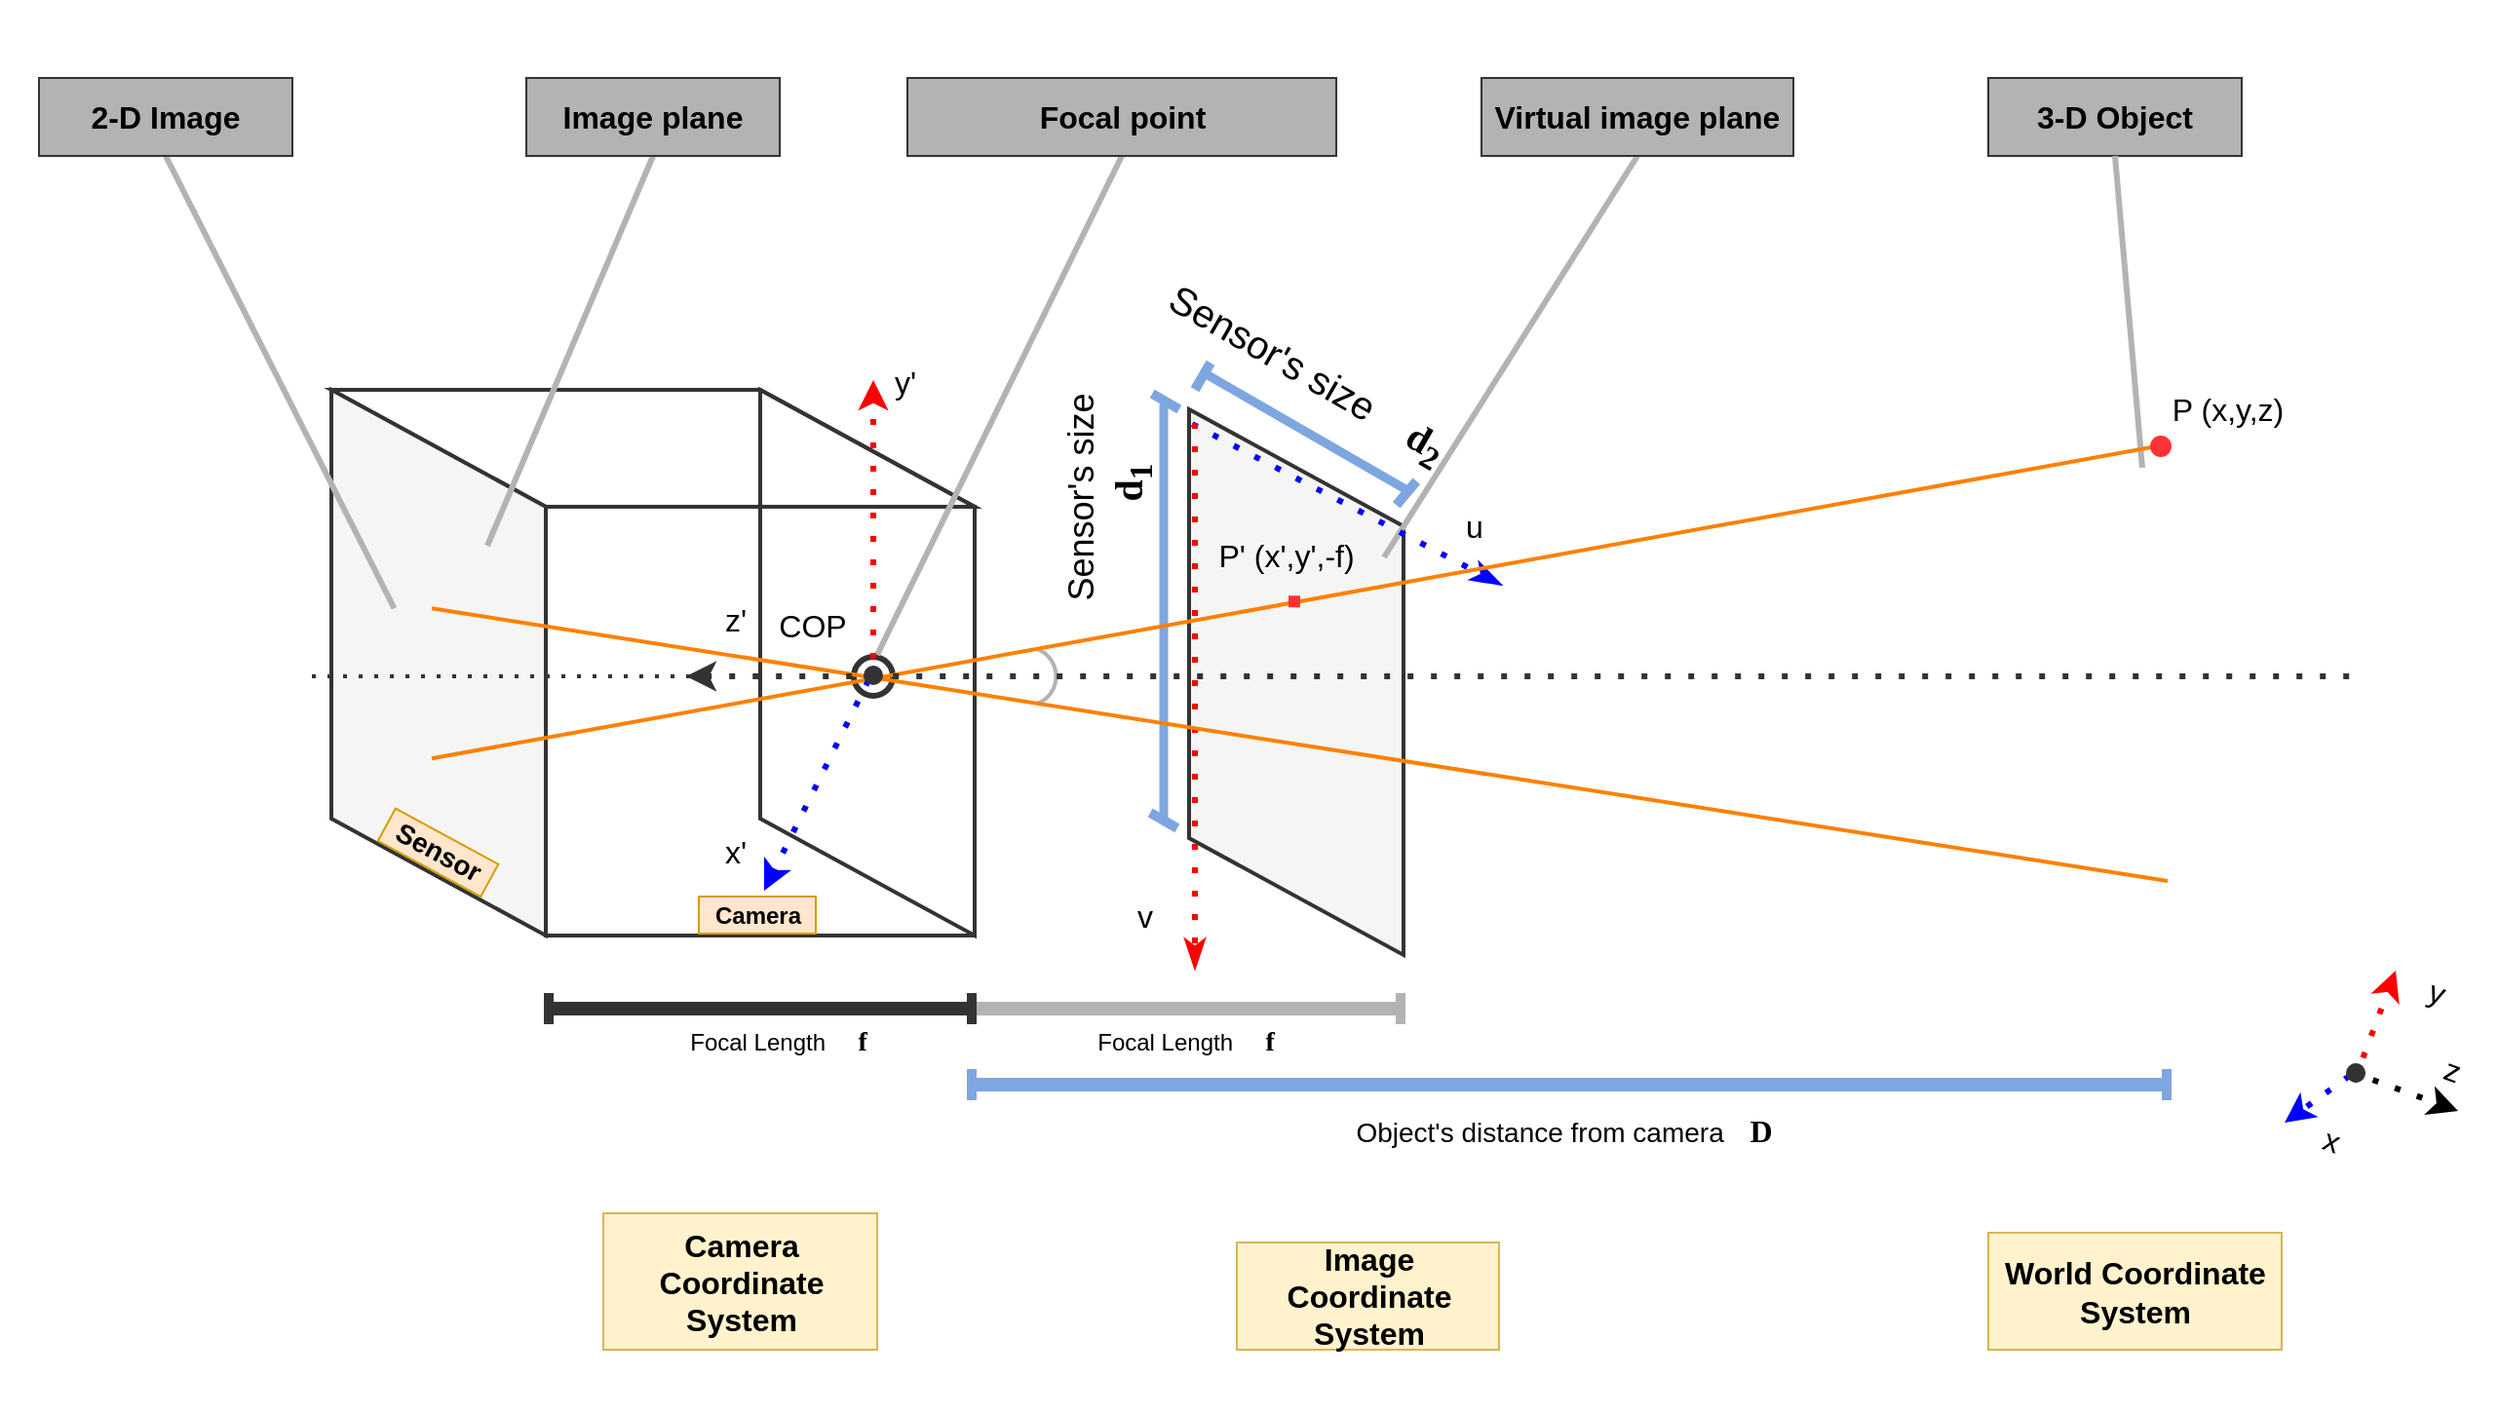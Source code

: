 <mxfile version="15.2.7" type="device"><diagram id="oWJ7yUm3GMp-Iq7Tc8Y5" name="Page-1"><mxGraphModel dx="1170" dy="1230" grid="1" gridSize="10" guides="1" tooltips="1" connect="1" arrows="1" fold="1" page="1" pageScale="1" pageWidth="1600" pageHeight="900" math="0" shadow="0"><root><mxCell id="0"/><mxCell id="1" parent="0"/><mxCell id="memAs-kKTts-bkk-mBhv-40" value="" style="rounded=0;whiteSpace=wrap;html=1;shadow=0;strokeWidth=1;gradientColor=none;strokeColor=none;fillColor=#FFFFFF;" parent="1" vertex="1"><mxGeometry x="180" y="135" width="1280" height="725" as="geometry"/></mxCell><mxCell id="memAs-kKTts-bkk-mBhv-3" value="" style="rounded=0;whiteSpace=wrap;html=1;shadow=0;strokeWidth=2;fillColor=none;gradientColor=none;rotation=0;strokeColor=#333333;" parent="1" vertex="1"><mxGeometry x="460" y="395" width="220" height="220" as="geometry"/></mxCell><mxCell id="memAs-kKTts-bkk-mBhv-6" value="" style="shape=parallelogram;perimeter=parallelogramPerimeter;whiteSpace=wrap;html=1;fixedSize=1;shadow=0;strokeWidth=2;fillColor=none;gradientColor=none;direction=east;size=110;flipV=1;rotation=0;strokeColor=#333333;" parent="1" vertex="1"><mxGeometry x="350" y="335" width="330" height="60" as="geometry"/></mxCell><mxCell id="memAs-kKTts-bkk-mBhv-14" value="" style="shape=parallelogram;perimeter=parallelogramPerimeter;whiteSpace=wrap;html=1;fixedSize=1;shadow=0;strokeWidth=2;size=60;direction=south;rotation=0;fontColor=#333333;fillColor=#f5f5f5;strokeColor=#333333;" parent="1" vertex="1"><mxGeometry x="350" y="335" width="110" height="280" as="geometry"/></mxCell><mxCell id="memAs-kKTts-bkk-mBhv-22" value="" style="rounded=0;whiteSpace=wrap;html=1;shadow=0;strokeWidth=2;rotation=0;fontColor=#ffffff;strokeColor=#333333;fillColor=#333333;" parent="1" vertex="1"><mxGeometry x="460" y="650" width="217" height="5" as="geometry"/></mxCell><mxCell id="memAs-kKTts-bkk-mBhv-27" value="" style="rounded=0;whiteSpace=wrap;html=1;shadow=0;strokeWidth=2;gradientColor=none;rotation=0;strokeColor=#B3B3B3;fillColor=#B3B3B3;" parent="1" vertex="1"><mxGeometry x="897" y="645.5" width="3" height="14" as="geometry"/></mxCell><mxCell id="memAs-kKTts-bkk-mBhv-28" value="Focal Length&amp;nbsp;&amp;nbsp; &amp;nbsp; &lt;font style=&quot;font-size: 14px&quot; data-font-src=&quot;https://fonts.googleapis.com/css?family=Niconne&quot; face=&quot;Niconne&quot;&gt;&lt;b&gt;&lt;font style=&quot;font-size: 14px&quot;&gt;f&lt;/font&gt;&lt;/b&gt;&lt;/font&gt;" style="text;html=1;strokeColor=none;fillColor=none;align=center;verticalAlign=middle;whiteSpace=wrap;rounded=0;shadow=0;rotation=0;" parent="1" vertex="1"><mxGeometry x="527.5" y="659.5" width="102.5" height="20" as="geometry"/></mxCell><mxCell id="memAs-kKTts-bkk-mBhv-34" value="&lt;font style=&quot;font-size: 16px&quot;&gt;&lt;b&gt;&lt;font style=&quot;font-size: 16px&quot;&gt;3-D Object&lt;/font&gt;&lt;/b&gt;&lt;/font&gt;" style="rounded=0;whiteSpace=wrap;html=1;shadow=0;strokeWidth=1;fillColor=#B3B3B3;gradientColor=none;strokeColor=#333333;" parent="1" vertex="1"><mxGeometry x="1200" y="175" width="130" height="40" as="geometry"/></mxCell><mxCell id="memAs-kKTts-bkk-mBhv-39" value="" style="endArrow=none;html=1;strokeWidth=3;strokeColor=#B3B3B3;exitX=0.75;exitY=1;exitDx=0;exitDy=0;entryX=0.5;entryY=1;entryDx=0;entryDy=0;" parent="1" source="memAs-kKTts-bkk-mBhv-56" target="memAs-kKTts-bkk-mBhv-62" edge="1"><mxGeometry width="50" height="50" relative="1" as="geometry"><mxPoint x="300" y="445" as="sourcePoint"/><mxPoint x="230" y="285" as="targetPoint"/></mxGeometry></mxCell><mxCell id="memAs-kKTts-bkk-mBhv-44" value="" style="rounded=0;whiteSpace=wrap;html=1;shadow=0;strokeWidth=2;gradientColor=none;rotation=0;strokeColor=#333333;fillColor=#333333;" parent="1" vertex="1"><mxGeometry x="460" y="645.5" width="3" height="14" as="geometry"/></mxCell><mxCell id="memAs-kKTts-bkk-mBhv-51" value="" style="shape=parallelogram;perimeter=parallelogramPerimeter;whiteSpace=wrap;html=1;fixedSize=1;shadow=0;strokeWidth=2;size=60;direction=south;rotation=0;fontColor=#333333;strokeColor=#333333;fillColor=none;" parent="1" vertex="1"><mxGeometry x="570" y="335" width="110" height="280" as="geometry"/></mxCell><mxCell id="memAs-kKTts-bkk-mBhv-52" value="" style="shape=parallelogram;perimeter=parallelogramPerimeter;whiteSpace=wrap;html=1;fixedSize=1;shadow=0;strokeWidth=2;size=60;direction=south;rotation=0;fontColor=#333333;fillColor=#f5f5f5;strokeColor=#333333;" parent="1" vertex="1"><mxGeometry x="790" y="345" width="110" height="280" as="geometry"/></mxCell><mxCell id="memAs-kKTts-bkk-mBhv-54" value="" style="rounded=0;whiteSpace=wrap;html=1;shadow=0;strokeWidth=2;rotation=0;fontColor=#ffffff;fillColor=#B3B3B3;strokeColor=#B3B3B3;" parent="1" vertex="1"><mxGeometry x="680" y="650" width="217" height="5" as="geometry"/></mxCell><mxCell id="memAs-kKTts-bkk-mBhv-25" value="" style="rounded=0;whiteSpace=wrap;html=1;shadow=0;strokeWidth=2;gradientColor=none;rotation=0;strokeColor=#333333;fillColor=#333333;" parent="1" vertex="1"><mxGeometry x="677" y="645.5" width="3" height="14" as="geometry"/></mxCell><mxCell id="memAs-kKTts-bkk-mBhv-55" value="" style="ellipse;whiteSpace=wrap;html=1;aspect=fixed;shadow=0;strokeWidth=3;gradientColor=none;fillColor=none;strokeColor=#333333;" parent="1" vertex="1"><mxGeometry x="618" y="472" width="20" height="20" as="geometry"/></mxCell><mxCell id="memAs-kKTts-bkk-mBhv-63" value="" style="endArrow=none;html=1;strokeWidth=3;strokeColor=#B3B3B3;entryX=0.5;entryY=1;entryDx=0;entryDy=0;" parent="1" target="memAs-kKTts-bkk-mBhv-61" edge="1"><mxGeometry width="50" height="50" relative="1" as="geometry"><mxPoint x="430" y="415" as="sourcePoint"/><mxPoint x="540" y="335" as="targetPoint"/></mxGeometry></mxCell><mxCell id="memAs-kKTts-bkk-mBhv-64" value="" style="endArrow=none;html=1;strokeWidth=3;strokeColor=#B3B3B3;entryX=0.5;entryY=1;entryDx=0;entryDy=0;" parent="1" target="memAs-kKTts-bkk-mBhv-60" edge="1"><mxGeometry width="50" height="50" relative="1" as="geometry"><mxPoint x="630" y="471" as="sourcePoint"/><mxPoint x="715" y="271" as="targetPoint"/></mxGeometry></mxCell><mxCell id="memAs-kKTts-bkk-mBhv-65" value="" style="endArrow=none;html=1;strokeWidth=3;strokeColor=#B3B3B3;entryX=0.5;entryY=1;entryDx=0;entryDy=0;" parent="1" target="memAs-kKTts-bkk-mBhv-59" edge="1"><mxGeometry width="50" height="50" relative="1" as="geometry"><mxPoint x="890" y="421" as="sourcePoint"/><mxPoint x="1020" y="235" as="targetPoint"/></mxGeometry></mxCell><mxCell id="memAs-kKTts-bkk-mBhv-59" value="&lt;font style=&quot;font-size: 16px&quot;&gt;&lt;b&gt;&lt;font style=&quot;font-size: 16px&quot;&gt;Virtual image plane&lt;/font&gt;&lt;/b&gt;&lt;/font&gt;" style="rounded=0;whiteSpace=wrap;html=1;shadow=0;strokeWidth=1;fillColor=#B3B3B3;gradientColor=none;strokeColor=#333333;" parent="1" vertex="1"><mxGeometry x="940" y="175" width="160" height="40" as="geometry"/></mxCell><mxCell id="memAs-kKTts-bkk-mBhv-60" value="&lt;div&gt;&lt;font style=&quot;font-size: 16px&quot;&gt;&lt;b&gt;&lt;font style=&quot;font-size: 16px&quot;&gt;Focal point &lt;br&gt;&lt;/font&gt;&lt;/b&gt;&lt;/font&gt;&lt;/div&gt;" style="rounded=0;whiteSpace=wrap;html=1;shadow=0;strokeWidth=1;fillColor=#B3B3B3;gradientColor=none;strokeColor=#333333;" parent="1" vertex="1"><mxGeometry x="645.5" y="175" width="220" height="40" as="geometry"/></mxCell><mxCell id="memAs-kKTts-bkk-mBhv-61" value="&lt;font style=&quot;font-size: 16px&quot;&gt;&lt;b&gt;&lt;font style=&quot;font-size: 16px&quot;&gt;Image plane&lt;/font&gt;&lt;/b&gt;&lt;/font&gt;" style="rounded=0;whiteSpace=wrap;html=1;shadow=0;strokeWidth=1;fillColor=#B3B3B3;gradientColor=none;strokeColor=#333333;" parent="1" vertex="1"><mxGeometry x="450" y="175" width="130" height="40" as="geometry"/></mxCell><mxCell id="memAs-kKTts-bkk-mBhv-62" value="&lt;font style=&quot;font-size: 16px&quot;&gt;&lt;b&gt;&lt;font style=&quot;font-size: 16px&quot;&gt;2-D Image&lt;/font&gt;&lt;/b&gt;&lt;/font&gt;" style="rounded=0;whiteSpace=wrap;html=1;shadow=0;strokeWidth=1;fillColor=#B3B3B3;gradientColor=none;strokeColor=#333333;" parent="1" vertex="1"><mxGeometry x="200" y="175" width="130" height="40" as="geometry"/></mxCell><mxCell id="memAs-kKTts-bkk-mBhv-66" value="" style="endArrow=none;html=1;strokeWidth=3;strokeColor=#B3B3B3;entryX=0.5;entryY=1;entryDx=0;entryDy=0;" parent="1" target="memAs-kKTts-bkk-mBhv-34" edge="1"><mxGeometry width="50" height="50" relative="1" as="geometry"><mxPoint x="1279" y="375.0" as="sourcePoint"/><mxPoint x="1404" y="169" as="targetPoint"/></mxGeometry></mxCell><mxCell id="aEAbPcFVsF7LGNGO0_Vp-1" value="&lt;b&gt;Camera&lt;/b&gt;" style="rounded=0;whiteSpace=wrap;html=1;fillColor=#ffe6cc;strokeColor=#d79b00;" vertex="1" parent="1"><mxGeometry x="538.5" y="595" width="60" height="19" as="geometry"/></mxCell><mxCell id="aEAbPcFVsF7LGNGO0_Vp-2" value="&lt;font style=&quot;font-size: 14px&quot;&gt;&lt;b&gt;Sensor&lt;/b&gt;&lt;/font&gt;" style="rounded=0;whiteSpace=wrap;html=1;fillColor=#ffe6cc;strokeColor=#d79b00;rotation=28.5;" vertex="1" parent="1"><mxGeometry x="374.76" y="562.94" width="60" height="19" as="geometry"/></mxCell><mxCell id="aEAbPcFVsF7LGNGO0_Vp-4" value="" style="rounded=0;whiteSpace=wrap;html=1;shadow=0;strokeWidth=2;rotation=0;fontColor=#ffffff;fillColor=#7EA6E0;strokeColor=#7EA6E0;" vertex="1" parent="1"><mxGeometry x="680" y="689" width="610" height="5" as="geometry"/></mxCell><mxCell id="aEAbPcFVsF7LGNGO0_Vp-5" value="" style="rounded=0;whiteSpace=wrap;html=1;shadow=0;strokeWidth=2;gradientColor=none;rotation=0;strokeColor=#7EA6E0;fillColor=#7EA6E0;" vertex="1" parent="1"><mxGeometry x="677" y="684.5" width="3" height="14" as="geometry"/></mxCell><mxCell id="aEAbPcFVsF7LGNGO0_Vp-6" value="" style="rounded=0;whiteSpace=wrap;html=1;shadow=0;strokeWidth=2;gradientColor=none;rotation=0;strokeColor=#7EA6E0;fillColor=#7EA6E0;" vertex="1" parent="1"><mxGeometry x="1290" y="684.5" width="3" height="14" as="geometry"/></mxCell><mxCell id="aEAbPcFVsF7LGNGO0_Vp-9" value="&lt;font style=&quot;font-size: 14px&quot;&gt;Object's distance from camera&lt;/font&gt;&amp;nbsp;&amp;nbsp;&amp;nbsp; &lt;font data-font-src=&quot;https://fonts.googleapis.com/css?family=Mountains+of+Christmas&quot; size=&quot;1&quot; face=&quot;Mountains of Christmas&quot;&gt;&lt;b&gt;&lt;font data-font-src=&quot;https://fonts.googleapis.com/css?family=Niconne&quot; style=&quot;font-size: 16px&quot;&gt;D&lt;/font&gt;&lt;/b&gt;&lt;/font&gt;" style="text;html=1;strokeColor=none;fillColor=none;align=center;verticalAlign=middle;whiteSpace=wrap;rounded=0;" vertex="1" parent="1"><mxGeometry x="870" y="705" width="225" height="20" as="geometry"/></mxCell><mxCell id="aEAbPcFVsF7LGNGO0_Vp-10" value="" style="endArrow=classicThin;dashed=1;html=1;dashPattern=1 3;strokeWidth=3;exitX=0.027;exitY=0.985;exitDx=0;exitDy=0;exitPerimeter=0;startArrow=none;startFill=0;endFill=1;fillColor=#dae8fc;strokeColor=#0000FF;" edge="1" parent="1" source="memAs-kKTts-bkk-mBhv-52"><mxGeometry width="50" height="50" relative="1" as="geometry"><mxPoint x="720" y="375" as="sourcePoint"/><mxPoint x="950" y="435" as="targetPoint"/></mxGeometry></mxCell><mxCell id="aEAbPcFVsF7LGNGO0_Vp-11" value="" style="endArrow=classicThin;dashed=1;html=1;dashPattern=1 3;strokeWidth=3;startArrow=none;startFill=0;endFill=1;fillColor=#dae8fc;strokeColor=#FF0000;" edge="1" parent="1"><mxGeometry width="50" height="50" relative="1" as="geometry"><mxPoint x="793" y="352" as="sourcePoint"/><mxPoint x="793" y="632" as="targetPoint"/></mxGeometry></mxCell><mxCell id="aEAbPcFVsF7LGNGO0_Vp-12" value="" style="rounded=0;whiteSpace=wrap;html=1;shadow=0;strokeWidth=2;rotation=-90;fontColor=#ffffff;fillColor=#7EA6E0;strokeColor=#7EA6E0;" vertex="1" parent="1"><mxGeometry x="672" y="447.13" width="210" height="2.5" as="geometry"/></mxCell><mxCell id="aEAbPcFVsF7LGNGO0_Vp-13" value="" style="rounded=0;whiteSpace=wrap;html=1;shadow=0;strokeWidth=2;gradientColor=none;rotation=-60;strokeColor=#7EA6E0;fillColor=#7EA6E0;" vertex="1" parent="1"><mxGeometry x="775.5" y="548.94" width="3" height="14" as="geometry"/></mxCell><mxCell id="aEAbPcFVsF7LGNGO0_Vp-14" value="" style="rounded=0;whiteSpace=wrap;html=1;shadow=0;strokeWidth=2;gradientColor=none;rotation=-60;strokeColor=#7EA6E0;fillColor=#7EA6E0;" vertex="1" parent="1"><mxGeometry x="776.5" y="334" width="3" height="14" as="geometry"/></mxCell><mxCell id="aEAbPcFVsF7LGNGO0_Vp-15" value="&lt;font style=&quot;font-size: 18px&quot;&gt;Sensor's size &amp;nbsp;&amp;nbsp; &lt;font data-font-src=&quot;https://fonts.googleapis.com/css?family=Niconne&quot; style=&quot;font-size: 20px&quot; face=&quot;Niconne&quot;&gt;&lt;b&gt;d&lt;sub&gt;1&lt;/sub&gt;&lt;/b&gt;&lt;/font&gt;&lt;/font&gt;" style="text;html=1;strokeColor=none;fillColor=none;align=center;verticalAlign=middle;whiteSpace=wrap;rounded=0;rotation=-90;" vertex="1" parent="1"><mxGeometry x="677.38" y="372.38" width="145.5" height="20" as="geometry"/></mxCell><mxCell id="aEAbPcFVsF7LGNGO0_Vp-16" value="" style="verticalLabelPosition=bottom;verticalAlign=top;html=1;shape=mxgraph.basic.arc;startAngle=0.305;endAngle=0.689;strokeWidth=2;fillColor=#7EA6E0;rotation=-90;strokeColor=#B3B3B3;" vertex="1" parent="1"><mxGeometry x="691.75" y="467" width="30" height="30" as="geometry"/></mxCell><mxCell id="memAs-kKTts-bkk-mBhv-19" value="" style="endArrow=none;html=1;strokeWidth=2;strokeColor=#FF8000;entryX=0.5;entryY=0;entryDx=0;entryDy=0;startArrow=none;exitX=0.5;exitY=0;exitDx=0;exitDy=0;" parent="1" source="memAs-kKTts-bkk-mBhv-56" target="memAs-kKTts-bkk-mBhv-15" edge="1"><mxGeometry width="50" height="50" relative="1" as="geometry"><mxPoint x="-272" y="573" as="sourcePoint"/><mxPoint x="130" y="495" as="targetPoint"/></mxGeometry></mxCell><mxCell id="memAs-kKTts-bkk-mBhv-57" value="" style="endArrow=none;html=1;strokeWidth=2;strokeColor=#FF8000;exitX=0.5;exitY=1;exitDx=0;exitDy=0;entryX=0.5;entryY=1;entryDx=0;entryDy=0;" parent="1" source="memAs-kKTts-bkk-mBhv-56" target="memAs-kKTts-bkk-mBhv-15" edge="1"><mxGeometry width="50" height="50" relative="1" as="geometry"><mxPoint x="360" y="675" as="sourcePoint"/><mxPoint x="1002" y="747" as="targetPoint"/></mxGeometry></mxCell><mxCell id="aEAbPcFVsF7LGNGO0_Vp-19" value="" style="endArrow=none;dashed=1;html=1;dashPattern=1 3;strokeWidth=3;strokeColor=#333333;startArrow=classic;startFill=1;" edge="1" parent="1"><mxGeometry width="50" height="50" relative="1" as="geometry"><mxPoint x="532" y="482" as="sourcePoint"/><mxPoint x="1392" y="482" as="targetPoint"/></mxGeometry></mxCell><mxCell id="memAs-kKTts-bkk-mBhv-15" value="" style="shape=image;html=1;verticalAlign=top;verticalLabelPosition=bottom;labelBackgroundColor=#ffffff;imageAspect=0;aspect=fixed;image=https://cdn3.iconfinder.com/data/icons/spring-2-1/30/Tree-128.png;shadow=0;strokeColor=#0000FF;strokeWidth=2;fillColor=#ffffff;gradientColor=none;rotation=0;sketch=0;" parent="1" vertex="1"><mxGeometry x="1180" y="363" width="224" height="224" as="geometry"/></mxCell><mxCell id="memAs-kKTts-bkk-mBhv-58" value="" style="shape=image;html=1;verticalAlign=top;verticalLabelPosition=bottom;imageAspect=0;aspect=fixed;image=https://cdn3.iconfinder.com/data/icons/spring-2-1/30/Tree-128.png;shadow=0;strokeColor=#0000FF;strokeWidth=2;fillColor=#ffffff;gradientColor=none;rotation=0;labelBorderColor=none;sketch=0;" parent="1" vertex="1"><mxGeometry x="806.5" y="442.5" width="77" height="77" as="geometry"/></mxCell><mxCell id="memAs-kKTts-bkk-mBhv-56" value="" style="shape=image;html=1;verticalAlign=top;verticalLabelPosition=bottom;labelBackgroundColor=#ffffff;imageAspect=0;aspect=fixed;image=https://cdn3.iconfinder.com/data/icons/spring-2-1/30/Tree-128.png;shadow=0;strokeColor=#0000FF;strokeWidth=2;fillColor=#ffffff;gradientColor=none;rotation=-180;" parent="1" vertex="1"><mxGeometry x="363" y="447.13" width="77" height="77" as="geometry"/></mxCell><mxCell id="aEAbPcFVsF7LGNGO0_Vp-25" value="&lt;font style=&quot;font-size: 20px&quot;&gt;Sensor's size &amp;nbsp;&amp;nbsp; &lt;font data-font-src=&quot;https://fonts.googleapis.com/css?family=Niconne&quot; style=&quot;font-size: 20px&quot; face=&quot;Niconne&quot;&gt;&lt;b&gt;d&lt;sub&gt;2&lt;/sub&gt;&lt;/b&gt;&lt;/font&gt;&lt;/font&gt;" style="text;html=1;strokeColor=none;fillColor=none;align=center;verticalAlign=middle;whiteSpace=wrap;rounded=0;rotation=30;" vertex="1" parent="1"><mxGeometry x="768.72" y="318" width="161.5" height="20" as="geometry"/></mxCell><mxCell id="aEAbPcFVsF7LGNGO0_Vp-26" value="" style="rounded=0;whiteSpace=wrap;html=1;shadow=0;strokeWidth=2;gradientColor=none;rotation=-150;strokeColor=#7EA6E0;fillColor=#7EA6E0;" vertex="1" parent="1"><mxGeometry x="795.5" y="321" width="3" height="14" as="geometry"/></mxCell><mxCell id="aEAbPcFVsF7LGNGO0_Vp-27" value="" style="rounded=0;whiteSpace=wrap;html=1;shadow=0;strokeWidth=2;gradientColor=none;rotation=40;strokeColor=#7EA6E0;fillColor=#7EA6E0;" vertex="1" parent="1"><mxGeometry x="900" y="381" width="3" height="14" as="geometry"/></mxCell><mxCell id="aEAbPcFVsF7LGNGO0_Vp-28" value="" style="rounded=0;whiteSpace=wrap;html=1;shadow=0;strokeWidth=2;rotation=-150;fontColor=#ffffff;fillColor=#7EA6E0;strokeColor=#7EA6E0;" vertex="1" parent="1"><mxGeometry x="789.47" y="355" width="120" height="2.5" as="geometry"/></mxCell><mxCell id="aEAbPcFVsF7LGNGO0_Vp-29" value="Focal Length&amp;nbsp;&amp;nbsp; &amp;nbsp; &lt;font style=&quot;font-size: 14px&quot; data-font-src=&quot;https://fonts.googleapis.com/css?family=Niconne&quot; face=&quot;Niconne&quot;&gt;&lt;b&gt;&lt;font style=&quot;font-size: 14px&quot;&gt;f&lt;/font&gt;&lt;/b&gt;&lt;/font&gt;" style="text;html=1;strokeColor=none;fillColor=none;align=center;verticalAlign=middle;whiteSpace=wrap;rounded=0;shadow=0;rotation=0;" vertex="1" parent="1"><mxGeometry x="737.25" y="659.5" width="102.5" height="20" as="geometry"/></mxCell><mxCell id="aEAbPcFVsF7LGNGO0_Vp-33" value="" style="endArrow=classic;dashed=1;html=1;dashPattern=1 3;strokeWidth=3;endFill=1;strokeColor=#FF0000;" edge="1" parent="1"><mxGeometry width="50" height="50" relative="1" as="geometry"><mxPoint x="628" y="485" as="sourcePoint"/><mxPoint x="628" y="330" as="targetPoint"/></mxGeometry></mxCell><mxCell id="aEAbPcFVsF7LGNGO0_Vp-34" value="" style="endArrow=classic;dashed=1;html=1;dashPattern=1 3;strokeWidth=3;endFill=1;exitX=0;exitY=1;exitDx=0;exitDy=0;strokeColor=#0000FF;" edge="1" parent="1" source="aEAbPcFVsF7LGNGO0_Vp-38"><mxGeometry width="50" height="50" relative="1" as="geometry"><mxPoint x="638" y="495" as="sourcePoint"/><mxPoint x="572" y="592" as="targetPoint"/></mxGeometry></mxCell><mxCell id="aEAbPcFVsF7LGNGO0_Vp-35" value="&lt;font style=&quot;font-size: 16px&quot;&gt;y'&lt;/font&gt;" style="text;html=1;strokeColor=none;fillColor=none;align=center;verticalAlign=middle;whiteSpace=wrap;rounded=0;" vertex="1" parent="1"><mxGeometry x="631.5" y="321" width="25" height="20" as="geometry"/></mxCell><mxCell id="aEAbPcFVsF7LGNGO0_Vp-36" value="&lt;font style=&quot;font-size: 16px&quot;&gt;x'&lt;/font&gt;" style="text;html=1;strokeColor=none;fillColor=none;align=center;verticalAlign=middle;whiteSpace=wrap;rounded=0;" vertex="1" parent="1"><mxGeometry x="545" y="561.94" width="25" height="20" as="geometry"/></mxCell><mxCell id="aEAbPcFVsF7LGNGO0_Vp-37" value="&lt;font style=&quot;font-size: 16px&quot;&gt;z'&lt;/font&gt;" style="text;html=1;strokeColor=none;fillColor=none;align=center;verticalAlign=middle;whiteSpace=wrap;rounded=0;" vertex="1" parent="1"><mxGeometry x="545" y="442.5" width="25" height="20" as="geometry"/></mxCell><mxCell id="aEAbPcFVsF7LGNGO0_Vp-38" value="" style="ellipse;whiteSpace=wrap;html=1;aspect=fixed;shadow=0;strokeWidth=3;gradientColor=none;fillColor=#333333;strokeColor=#333333;" vertex="1" parent="1"><mxGeometry x="624.5" y="478" width="7" height="7" as="geometry"/></mxCell><mxCell id="aEAbPcFVsF7LGNGO0_Vp-39" value="&lt;font style=&quot;font-size: 16px&quot;&gt;COP&lt;/font&gt;" style="text;html=1;strokeColor=none;fillColor=none;align=center;verticalAlign=middle;whiteSpace=wrap;rounded=0;" vertex="1" parent="1"><mxGeometry x="576.5" y="446" width="40" height="20" as="geometry"/></mxCell><mxCell id="aEAbPcFVsF7LGNGO0_Vp-42" value="" style="endArrow=none;dashed=1;html=1;dashPattern=1 3;strokeWidth=2;strokeColor=#333333;startArrow=none;startFill=0;" edge="1" parent="1"><mxGeometry width="50" height="50" relative="1" as="geometry"><mxPoint x="340" y="482" as="sourcePoint"/><mxPoint x="538" y="482" as="targetPoint"/></mxGeometry></mxCell><mxCell id="aEAbPcFVsF7LGNGO0_Vp-50" value="&lt;b&gt;&lt;font style=&quot;font-size: 16px&quot;&gt;World Coordinate System&lt;/font&gt;&lt;/b&gt;" style="rounded=0;whiteSpace=wrap;html=1;strokeColor=#d6b656;fillColor=#fff2cc;" vertex="1" parent="1"><mxGeometry x="1200" y="767.5" width="150.5" height="60" as="geometry"/></mxCell><mxCell id="aEAbPcFVsF7LGNGO0_Vp-51" value="&lt;font style=&quot;font-size: 16px&quot;&gt;u&lt;/font&gt;" style="text;html=1;strokeColor=none;fillColor=none;align=center;verticalAlign=middle;whiteSpace=wrap;rounded=0;" vertex="1" parent="1"><mxGeometry x="924" y="395" width="25" height="20" as="geometry"/></mxCell><mxCell id="aEAbPcFVsF7LGNGO0_Vp-52" value="&lt;font style=&quot;font-size: 16px&quot;&gt;v&lt;/font&gt;" style="text;html=1;strokeColor=none;fillColor=none;align=center;verticalAlign=middle;whiteSpace=wrap;rounded=0;" vertex="1" parent="1"><mxGeometry x="754.5" y="595" width="25" height="20" as="geometry"/></mxCell><mxCell id="aEAbPcFVsF7LGNGO0_Vp-53" value="&lt;b&gt;&lt;font style=&quot;font-size: 16px&quot;&gt;Camera Coordinate System&lt;/font&gt;&lt;/b&gt;" style="rounded=0;whiteSpace=wrap;html=1;strokeColor=#d6b656;fillColor=#fff2cc;" vertex="1" parent="1"><mxGeometry x="489.5" y="757.5" width="140.5" height="70" as="geometry"/></mxCell><mxCell id="aEAbPcFVsF7LGNGO0_Vp-54" value="&lt;b&gt;&lt;font style=&quot;font-size: 16px&quot;&gt;Image Coordinate System&lt;/font&gt;&lt;/b&gt;" style="rounded=0;whiteSpace=wrap;html=1;strokeColor=#d6b656;fillColor=#fff2cc;" vertex="1" parent="1"><mxGeometry x="814.5" y="772.5" width="134.5" height="55" as="geometry"/></mxCell><mxCell id="aEAbPcFVsF7LGNGO0_Vp-55" value="&lt;font style=&quot;font-size: 16px&quot;&gt;P' (x',y',-f)&lt;/font&gt;" style="text;html=1;strokeColor=none;fillColor=none;align=center;verticalAlign=middle;whiteSpace=wrap;rounded=0;" vertex="1" parent="1"><mxGeometry x="800" y="410" width="80" height="20" as="geometry"/></mxCell><mxCell id="aEAbPcFVsF7LGNGO0_Vp-56" value="" style="rounded=0;whiteSpace=wrap;html=1;strokeColor=#FF3333;fillColor=#FF3333;" vertex="1" parent="1"><mxGeometry x="841.5" y="441.13" width="5" height="5" as="geometry"/></mxCell><mxCell id="aEAbPcFVsF7LGNGO0_Vp-57" value="" style="ellipse;whiteSpace=wrap;html=1;aspect=fixed;strokeColor=#FF3333;fillColor=#FF3333;" vertex="1" parent="1"><mxGeometry x="1283.5" y="359" width="10" height="10" as="geometry"/></mxCell><mxCell id="aEAbPcFVsF7LGNGO0_Vp-58" value="&lt;font style=&quot;font-size: 16px&quot;&gt;P (x,y,z)&lt;/font&gt;" style="text;html=1;strokeColor=none;fillColor=none;align=center;verticalAlign=middle;whiteSpace=wrap;rounded=0;" vertex="1" parent="1"><mxGeometry x="1276" y="335" width="94" height="20" as="geometry"/></mxCell><mxCell id="aEAbPcFVsF7LGNGO0_Vp-60" value="" style="group;rotation=10;" vertex="1" connectable="0" parent="1"><mxGeometry x="1358" y="627.981" width="94.547" height="108.037" as="geometry"/></mxCell><mxCell id="aEAbPcFVsF7LGNGO0_Vp-43" value="" style="endArrow=classic;dashed=1;html=1;dashPattern=1 3;strokeWidth=3;endFill=1;strokeColor=#FF0000;" edge="1" parent="aEAbPcFVsF7LGNGO0_Vp-60"><mxGeometry x="12" y="-2" width="50" height="50" as="geometry"><mxPoint x="30" y="61" as="sourcePoint"/><mxPoint x="51" y="5" as="targetPoint"/></mxGeometry></mxCell><mxCell id="aEAbPcFVsF7LGNGO0_Vp-44" value="" style="endArrow=classic;dashed=1;html=1;dashPattern=1 3;strokeWidth=3;endFill=1;exitX=0;exitY=1;exitDx=0;exitDy=0;strokeColor=#0000FF;" edge="1" parent="aEAbPcFVsF7LGNGO0_Vp-60" source="aEAbPcFVsF7LGNGO0_Vp-48"><mxGeometry x="12" y="-2" width="50" height="50" as="geometry"><mxPoint x="35" y="74" as="sourcePoint"/><mxPoint x="-6" y="83" as="targetPoint"/></mxGeometry></mxCell><mxCell id="aEAbPcFVsF7LGNGO0_Vp-45" value="&lt;font style=&quot;font-size: 16px&quot;&gt;x&lt;/font&gt;" style="text;html=1;strokeColor=none;fillColor=none;align=center;verticalAlign=middle;whiteSpace=wrap;rounded=0;rotation=20;" vertex="1" parent="aEAbPcFVsF7LGNGO0_Vp-60"><mxGeometry x="6" y="82" width="25" height="20" as="geometry"/></mxCell><mxCell id="aEAbPcFVsF7LGNGO0_Vp-46" value="&lt;font style=&quot;font-size: 16px&quot;&gt;z&lt;/font&gt;" style="text;html=1;strokeColor=none;fillColor=none;align=center;verticalAlign=middle;whiteSpace=wrap;rounded=0;rotation=20;" vertex="1" parent="aEAbPcFVsF7LGNGO0_Vp-60"><mxGeometry x="68" y="46" width="25" height="20" as="geometry"/></mxCell><mxCell id="aEAbPcFVsF7LGNGO0_Vp-47" value="" style="endArrow=classic;dashed=1;html=1;dashPattern=1 3;strokeWidth=3;endFill=1;" edge="1" parent="aEAbPcFVsF7LGNGO0_Vp-60"><mxGeometry x="12" y="-2" width="50" height="50" as="geometry"><mxPoint x="28" y="57" as="sourcePoint"/><mxPoint x="83" y="77" as="targetPoint"/></mxGeometry></mxCell><mxCell id="aEAbPcFVsF7LGNGO0_Vp-48" value="" style="ellipse;whiteSpace=wrap;html=1;aspect=fixed;shadow=0;strokeWidth=3;gradientColor=none;fillColor=#333333;strokeColor=#333333;rotation=20;" vertex="1" parent="aEAbPcFVsF7LGNGO0_Vp-60"><mxGeometry x="27" y="54" width="7" height="7" as="geometry"/></mxCell><mxCell id="aEAbPcFVsF7LGNGO0_Vp-49" value="&lt;font style=&quot;font-size: 16px&quot;&gt;y&lt;/font&gt;" style="text;html=1;strokeColor=none;fillColor=none;align=center;verticalAlign=middle;whiteSpace=wrap;rounded=0;rotation=20;" vertex="1" parent="aEAbPcFVsF7LGNGO0_Vp-60"><mxGeometry x="60" y="6" width="25" height="20" as="geometry"/></mxCell></root></mxGraphModel></diagram></mxfile>